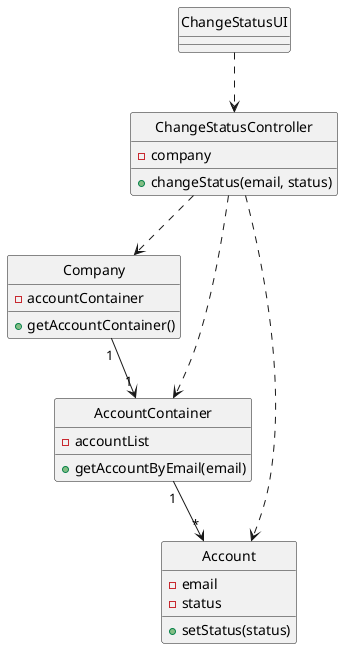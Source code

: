 @startuml

class "ChangeStatusUI" as CSUI
class "ChangeStatusController" as CSC
class "Company" as company
class "AccountContainer" as container
class "Account" as account

"CSUI" ..> "CSC"
"CSC"  ..> "company"
"CSC" ..> "container"
"CSC" ..> "account"
"company" "1"-->"1" "container"
"container" "1"-->"*" "account"

hide "CSUI" circle
hide "CSC" circle
hide "company" circle
hide "container" circle
hide "account" circle

class "CSC" {
-company
+changeStatus(email, status)
}

class "company" {
-accountContainer
+getAccountContainer()
}

class "container" {
-accountList
+getAccountByEmail(email)
}

class "account" {
-email
-status
+setStatus(status)
}

@enduml